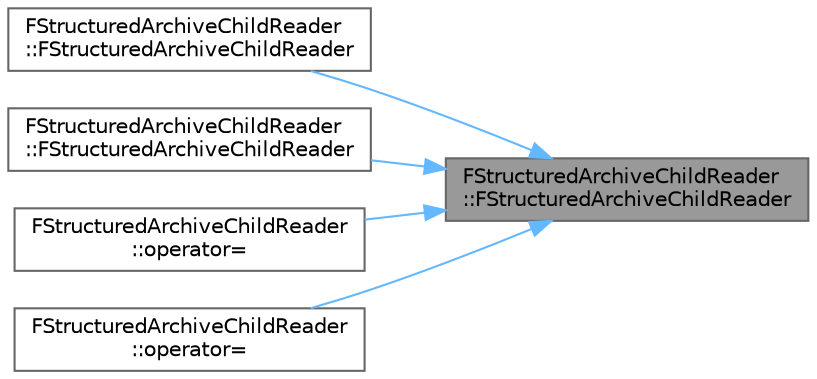 digraph "FStructuredArchiveChildReader::FStructuredArchiveChildReader"
{
 // INTERACTIVE_SVG=YES
 // LATEX_PDF_SIZE
  bgcolor="transparent";
  edge [fontname=Helvetica,fontsize=10,labelfontname=Helvetica,labelfontsize=10];
  node [fontname=Helvetica,fontsize=10,shape=box,height=0.2,width=0.4];
  rankdir="RL";
  Node1 [id="Node000001",label="FStructuredArchiveChildReader\l::FStructuredArchiveChildReader",height=0.2,width=0.4,color="gray40", fillcolor="grey60", style="filled", fontcolor="black",tooltip=" "];
  Node1 -> Node2 [id="edge1_Node000001_Node000002",dir="back",color="steelblue1",style="solid",tooltip=" "];
  Node2 [id="Node000002",label="FStructuredArchiveChildReader\l::FStructuredArchiveChildReader",height=0.2,width=0.4,color="grey40", fillcolor="white", style="filled",URL="$dd/dab/classFStructuredArchiveChildReader.html#ae3024fd4336938eaeb14b9ed5c22d365",tooltip=" "];
  Node1 -> Node3 [id="edge2_Node000001_Node000003",dir="back",color="steelblue1",style="solid",tooltip=" "];
  Node3 [id="Node000003",label="FStructuredArchiveChildReader\l::FStructuredArchiveChildReader",height=0.2,width=0.4,color="grey40", fillcolor="white", style="filled",URL="$dd/dab/classFStructuredArchiveChildReader.html#ac29a2b12bb894ebda09ace57741e18c6",tooltip=" "];
  Node1 -> Node4 [id="edge3_Node000001_Node000004",dir="back",color="steelblue1",style="solid",tooltip=" "];
  Node4 [id="Node000004",label="FStructuredArchiveChildReader\l::operator=",height=0.2,width=0.4,color="grey40", fillcolor="white", style="filled",URL="$dd/dab/classFStructuredArchiveChildReader.html#a92ce6427e8be1aa7d54a5eb442e11e31",tooltip=" "];
  Node1 -> Node5 [id="edge4_Node000001_Node000005",dir="back",color="steelblue1",style="solid",tooltip=" "];
  Node5 [id="Node000005",label="FStructuredArchiveChildReader\l::operator=",height=0.2,width=0.4,color="grey40", fillcolor="white", style="filled",URL="$dd/dab/classFStructuredArchiveChildReader.html#af1fffd5a2c40f0e7013ba4db280bfbda",tooltip=" "];
}
